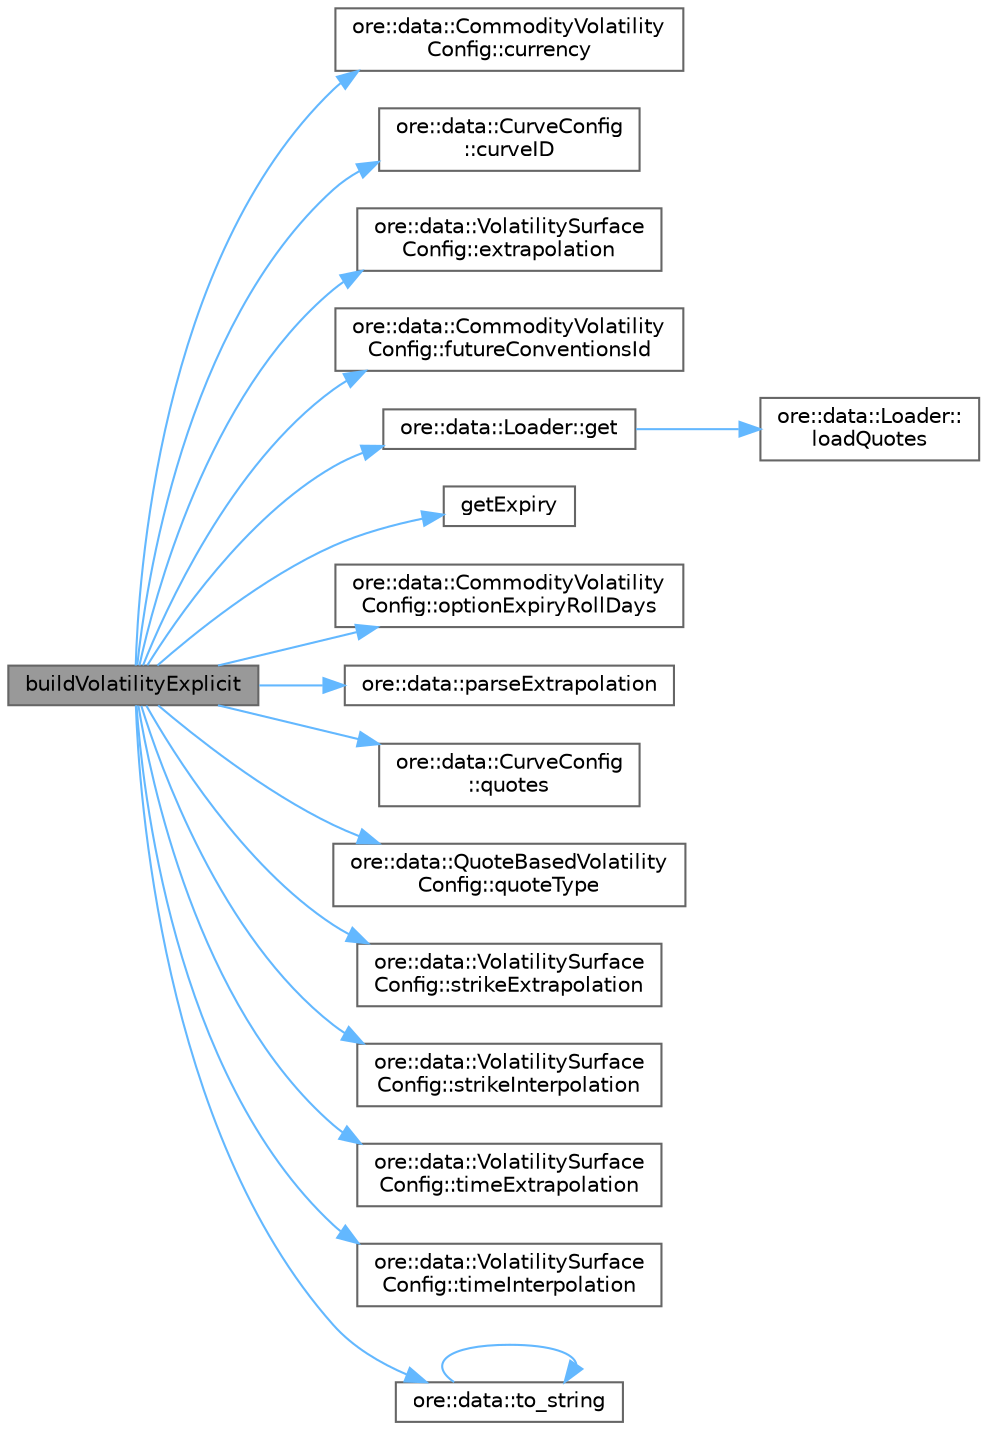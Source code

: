 digraph "buildVolatilityExplicit"
{
 // INTERACTIVE_SVG=YES
 // LATEX_PDF_SIZE
  bgcolor="transparent";
  edge [fontname=Helvetica,fontsize=10,labelfontname=Helvetica,labelfontsize=10];
  node [fontname=Helvetica,fontsize=10,shape=box,height=0.2,width=0.4];
  rankdir="LR";
  Node1 [label="buildVolatilityExplicit",height=0.2,width=0.4,color="gray40", fillcolor="grey60", style="filled", fontcolor="black",tooltip=" "];
  Node1 -> Node2 [color="steelblue1",style="solid"];
  Node2 [label="ore::data::CommodityVolatility\lConfig::currency",height=0.2,width=0.4,color="grey40", fillcolor="white", style="filled",URL="$classore_1_1data_1_1_commodity_volatility_config.html#a14dac022d83c5fa9597e6344199a41b6",tooltip=" "];
  Node1 -> Node3 [color="steelblue1",style="solid"];
  Node3 [label="ore::data::CurveConfig\l::curveID",height=0.2,width=0.4,color="grey40", fillcolor="white", style="filled",URL="$classore_1_1data_1_1_curve_config.html#a469f15054f3eb55783dfeb953fdf4373",tooltip=" "];
  Node1 -> Node4 [color="steelblue1",style="solid"];
  Node4 [label="ore::data::VolatilitySurface\lConfig::extrapolation",height=0.2,width=0.4,color="grey40", fillcolor="white", style="filled",URL="$classore_1_1data_1_1_volatility_surface_config.html#a7dd47beba239c5ffec6a4a50f4110664",tooltip=" "];
  Node1 -> Node5 [color="steelblue1",style="solid"];
  Node5 [label="ore::data::CommodityVolatility\lConfig::futureConventionsId",height=0.2,width=0.4,color="grey40", fillcolor="white", style="filled",URL="$classore_1_1data_1_1_commodity_volatility_config.html#a83cc42ccc32e31a0b381be7782555cd2",tooltip=" "];
  Node1 -> Node6 [color="steelblue1",style="solid"];
  Node6 [label="ore::data::Loader::get",height=0.2,width=0.4,color="grey40", fillcolor="white", style="filled",URL="$classore_1_1data_1_1_loader.html#a19d9f6f808db2631247ec12ffe291225",tooltip="get quote by its unique name, throws if not existent, override in derived classes for performance"];
  Node6 -> Node7 [color="steelblue1",style="solid"];
  Node7 [label="ore::data::Loader::\lloadQuotes",height=0.2,width=0.4,color="grey40", fillcolor="white", style="filled",URL="$classore_1_1data_1_1_loader.html#a0086c4f946085ef0b9d5c56bd1539f91",tooltip="get all quotes, TODO change the return value to std::set"];
  Node1 -> Node8 [color="steelblue1",style="solid"];
  Node8 [label="getExpiry",height=0.2,width=0.4,color="grey40", fillcolor="white", style="filled",URL="$classore_1_1data_1_1_commodity_vol_curve.html#a0cf1d1bb81a75c220191a236d816f10e",tooltip="Get an explicit expiry date from a commodity option quote's Expiry."];
  Node1 -> Node9 [color="steelblue1",style="solid"];
  Node9 [label="ore::data::CommodityVolatility\lConfig::optionExpiryRollDays",height=0.2,width=0.4,color="grey40", fillcolor="white", style="filled",URL="$classore_1_1data_1_1_commodity_volatility_config.html#a274ce630c64d8e1f9c038cde36c3055e",tooltip=" "];
  Node1 -> Node10 [color="steelblue1",style="solid"];
  Node10 [label="ore::data::parseExtrapolation",height=0.2,width=0.4,color="grey40", fillcolor="white", style="filled",URL="$namespaceore_1_1data.html#aec1b45a4f7d2f40e0800b91d415b94fc",tooltip="Parse Extrapolation from string."];
  Node1 -> Node11 [color="steelblue1",style="solid"];
  Node11 [label="ore::data::CurveConfig\l::quotes",height=0.2,width=0.4,color="grey40", fillcolor="white", style="filled",URL="$classore_1_1data_1_1_curve_config.html#a69738e85aa491109ae0e57fd5833aebb",tooltip="Return all the market quotes required for this config."];
  Node1 -> Node12 [color="steelblue1",style="solid"];
  Node12 [label="ore::data::QuoteBasedVolatility\lConfig::quoteType",height=0.2,width=0.4,color="grey40", fillcolor="white", style="filled",URL="$classore_1_1data_1_1_quote_based_volatility_config.html#a385c53054b5d8a065ba24438db33e705",tooltip=" "];
  Node1 -> Node13 [color="steelblue1",style="solid"];
  Node13 [label="ore::data::VolatilitySurface\lConfig::strikeExtrapolation",height=0.2,width=0.4,color="grey40", fillcolor="white", style="filled",URL="$classore_1_1data_1_1_volatility_surface_config.html#ab066a0686be5c8dc20430121a7c7147d",tooltip=" "];
  Node1 -> Node14 [color="steelblue1",style="solid"];
  Node14 [label="ore::data::VolatilitySurface\lConfig::strikeInterpolation",height=0.2,width=0.4,color="grey40", fillcolor="white", style="filled",URL="$classore_1_1data_1_1_volatility_surface_config.html#aad34d8325ea5f1822af8c7a550880411",tooltip=" "];
  Node1 -> Node15 [color="steelblue1",style="solid"];
  Node15 [label="ore::data::VolatilitySurface\lConfig::timeExtrapolation",height=0.2,width=0.4,color="grey40", fillcolor="white", style="filled",URL="$classore_1_1data_1_1_volatility_surface_config.html#af0ab27eac5840f868d415cb197da2cf5",tooltip=" "];
  Node1 -> Node16 [color="steelblue1",style="solid"];
  Node16 [label="ore::data::VolatilitySurface\lConfig::timeInterpolation",height=0.2,width=0.4,color="grey40", fillcolor="white", style="filled",URL="$classore_1_1data_1_1_volatility_surface_config.html#a13c055eb05fe7ed1272d0021b11a7d61",tooltip=" "];
  Node1 -> Node17 [color="steelblue1",style="solid"];
  Node17 [label="ore::data::to_string",height=0.2,width=0.4,color="grey40", fillcolor="white", style="filled",URL="$namespaceore_1_1data.html#a86651dfeb5c18ee891f7a4734d8cf455",tooltip=" "];
  Node17 -> Node17 [color="steelblue1",style="solid"];
}
